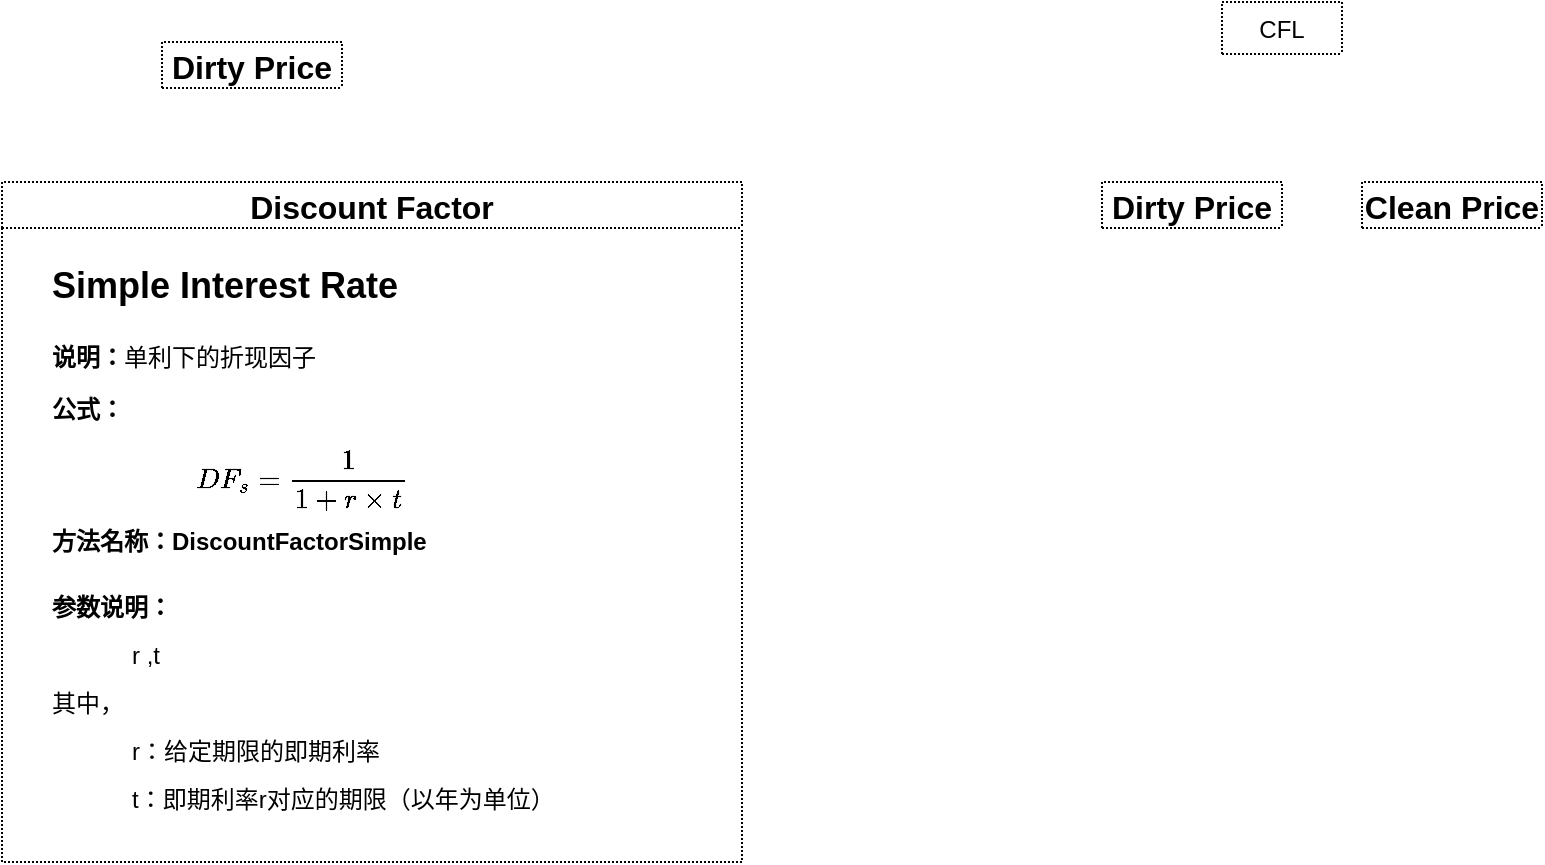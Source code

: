 <mxfile version="13.9.1" type="github">
  <diagram id="C5RBs43oDa-KdzZeNtuy" name="Page-1">
    <mxGraphModel dx="723" dy="375" grid="1" gridSize="10" guides="1" tooltips="1" connect="1" arrows="1" fold="1" page="1" pageScale="1" pageWidth="827" pageHeight="1169" math="1" shadow="0">
      <root>
        <mxCell id="WIyWlLk6GJQsqaUBKTNV-0" />
        <mxCell id="WIyWlLk6GJQsqaUBKTNV-1" parent="WIyWlLk6GJQsqaUBKTNV-0" />
        <mxCell id="0xuEhFezEmj5StmWAARz-81" value="Dirty Price" style="swimlane;dashed=1;dashPattern=1 1;strokeColor=#000000;fontSize=16;" vertex="1" collapsed="1" parent="WIyWlLk6GJQsqaUBKTNV-1">
          <mxGeometry x="110" y="40" width="90" height="23" as="geometry">
            <mxRectangle x="110" y="40" width="370" height="380" as="alternateBounds" />
          </mxGeometry>
        </mxCell>
        <mxCell id="SIirOtEVYk1fui6E42ct-0" value="&lt;h1&gt;&lt;font style=&quot;font-size: 18px&quot;&gt;Dirty Price&lt;/font&gt;&lt;/h1&gt;&lt;p&gt;&lt;b&gt;说明：&lt;/b&gt;计算给定债券的当前价格（全价）&lt;/p&gt;&lt;p&gt;&lt;b&gt;公式：&lt;/b&gt;&lt;span style=&quot;text-align: center&quot;&gt;$$ DirtyPrice = \sum_{i=1}^n CF_i \times DF_i $$&lt;/span&gt;&lt;/p&gt;&lt;p style=&quot;line-height: 9.6px&quot;&gt;&lt;b&gt;方法名称：PriceDirty&lt;/b&gt;&lt;br&gt;&lt;br&gt;&lt;/p&gt;&lt;p style=&quot;line-height: 12px&quot;&gt;&lt;b&gt;参数说明：&lt;/b&gt;&lt;/p&gt;&lt;blockquote style=&quot;margin: 0px 0px 0px 40px ; border: none ; padding: 0px&quot;&gt;&lt;p style=&quot;line-height: 12px&quot;&gt;CFL[ dt ,amount ,df ]&lt;/p&gt;&lt;/blockquote&gt;&lt;p style=&quot;line-height: 12px&quot;&gt;其中，&lt;/p&gt;&lt;blockquote style=&quot;margin: 0px 0px 0px 40px ; border: none ; padding: 0px&quot;&gt;&lt;p style=&quot;line-height: 12px&quot;&gt;dt：现金流发生日期&lt;/p&gt;&lt;p style=&quot;line-height: 12px&quot;&gt;amount：在时间dt处产生的现金流金额&lt;/p&gt;&lt;/blockquote&gt;&lt;blockquote style=&quot;margin: 0px 0px 0px 40px ; border: none ; padding: 0px&quot;&gt;&lt;p style=&quot;line-height: 12px&quot;&gt;df：时间dt处对应的折现因子&lt;/p&gt;&lt;/blockquote&gt;&lt;span style=&quot;box-sizing: border-box ; font-size: 13px ; background-color: rgb(255 , 255 , 255) ; font-family: &amp;#34;courier new&amp;#34; , &amp;#34;courier&amp;#34; , monospace&quot;&gt;&lt;br&gt;&lt;/span&gt;" style="text;html=1;strokeColor=none;fillColor=none;spacing=5;spacingTop=-20;whiteSpace=wrap;overflow=hidden;rounded=0;" parent="0xuEhFezEmj5StmWAARz-81" vertex="1">
          <mxGeometry x="20" y="30" width="330" height="340" as="geometry" />
        </mxCell>
        <mxCell id="0xuEhFezEmj5StmWAARz-60" value="CFL" style="swimlane;fontStyle=0;childLayout=stackLayout;horizontal=1;startSize=26;fillColor=none;horizontalStack=0;resizeParent=1;resizeParentMax=0;resizeLast=0;collapsible=1;marginBottom=0;dashed=1;dashPattern=1 1;strokeColor=#000000;" vertex="1" collapsed="1" parent="WIyWlLk6GJQsqaUBKTNV-1">
          <mxGeometry x="640" y="20" width="60" height="26" as="geometry">
            <mxRectangle x="60" y="100" width="130" height="130" as="alternateBounds" />
          </mxGeometry>
        </mxCell>
        <mxCell id="0xuEhFezEmj5StmWAARz-61" value="dt date" style="text;strokeColor=none;fillColor=none;align=left;verticalAlign=top;spacingLeft=4;spacingRight=4;overflow=hidden;rotatable=0;points=[[0,0.5],[1,0.5]];portConstraint=eastwest;" vertex="1" parent="0xuEhFezEmj5StmWAARz-60">
          <mxGeometry y="26" width="60" height="26" as="geometry" />
        </mxCell>
        <mxCell id="0xuEhFezEmj5StmWAARz-66" value="t number" style="text;strokeColor=none;fillColor=none;align=left;verticalAlign=top;spacingLeft=4;spacingRight=4;overflow=hidden;rotatable=0;points=[[0,0.5],[1,0.5]];portConstraint=eastwest;" vertex="1" parent="0xuEhFezEmj5StmWAARz-60">
          <mxGeometry y="52" width="60" height="26" as="geometry" />
        </mxCell>
        <mxCell id="0xuEhFezEmj5StmWAARz-62" value="amount number" style="text;strokeColor=none;fillColor=none;align=left;verticalAlign=top;spacingLeft=4;spacingRight=4;overflow=hidden;rotatable=0;points=[[0,0.5],[1,0.5]];portConstraint=eastwest;" vertex="1" parent="0xuEhFezEmj5StmWAARz-60">
          <mxGeometry y="78" width="60" height="26" as="geometry" />
        </mxCell>
        <mxCell id="0xuEhFezEmj5StmWAARz-63" value="df number" style="text;strokeColor=none;fillColor=none;align=left;verticalAlign=top;spacingLeft=4;spacingRight=4;overflow=hidden;rotatable=0;points=[[0,0.5],[1,0.5]];portConstraint=eastwest;" vertex="1" parent="0xuEhFezEmj5StmWAARz-60">
          <mxGeometry y="104" width="60" height="26" as="geometry" />
        </mxCell>
        <mxCell id="0xuEhFezEmj5StmWAARz-90" value="Clean Price" style="swimlane;dashed=1;dashPattern=1 1;strokeColor=#000000;fontSize=16;" vertex="1" collapsed="1" parent="WIyWlLk6GJQsqaUBKTNV-1">
          <mxGeometry x="710" y="110" width="90" height="23" as="geometry">
            <mxRectangle x="710" y="110" width="370" height="340" as="alternateBounds" />
          </mxGeometry>
        </mxCell>
        <mxCell id="0xuEhFezEmj5StmWAARz-91" value="&lt;h1&gt;&lt;font style=&quot;font-size: 18px&quot;&gt;Clean Price&lt;/font&gt;&lt;/h1&gt;&lt;p&gt;&lt;b&gt;说明：&lt;/b&gt;计算给定债券的当前价格（净价）&lt;/p&gt;&lt;p&gt;&lt;b&gt;公式：&lt;/b&gt;&lt;span style=&quot;text-align: center&quot;&gt;$$ CleanPrice = DirtyPrice-AccruedInterest $$&lt;/span&gt;&lt;/p&gt;&lt;p style=&quot;line-height: 9.6px&quot;&gt;&lt;b&gt;方法名称：PriceClean&lt;/b&gt;&lt;br&gt;&lt;br&gt;&lt;/p&gt;&lt;p style=&quot;line-height: 12px&quot;&gt;&lt;b&gt;参数说明：&lt;/b&gt;&lt;/p&gt;&lt;blockquote style=&quot;margin: 0px 0px 0px 40px ; border: none ; padding: 0px&quot;&gt;&lt;p style=&quot;line-height: 12px&quot;&gt;DirthPrice, AccruedInterest&lt;/p&gt;&lt;/blockquote&gt;&lt;p style=&quot;line-height: 12px&quot;&gt;其中，&lt;/p&gt;&lt;blockquote style=&quot;margin: 0px 0px 0px 40px ; border: none ; padding: 0px&quot;&gt;&lt;p style=&quot;line-height: 12px&quot;&gt;DirthPrice：全价&lt;/p&gt;&lt;p style=&quot;line-height: 12px&quot;&gt;AccuredInterest：应计利息，指已经计入但是还未支付的利息&lt;/p&gt;&lt;/blockquote&gt;&lt;span style=&quot;box-sizing: border-box ; font-size: 13px ; background-color: rgb(255 , 255 , 255) ; font-family: &amp;#34;courier new&amp;#34; , &amp;#34;courier&amp;#34; , monospace&quot;&gt;&lt;br&gt;&lt;/span&gt;" style="text;html=1;strokeColor=none;fillColor=none;spacing=5;spacingTop=-20;whiteSpace=wrap;overflow=hidden;rounded=0;" vertex="1" parent="0xuEhFezEmj5StmWAARz-90">
          <mxGeometry x="20" y="30" width="330" height="300" as="geometry" />
        </mxCell>
        <mxCell id="0xuEhFezEmj5StmWAARz-95" value="Discount Factor" style="swimlane;dashed=1;dashPattern=1 1;strokeColor=#000000;fontSize=16;" vertex="1" parent="WIyWlLk6GJQsqaUBKTNV-1">
          <mxGeometry x="30" y="110" width="370" height="340" as="geometry">
            <mxRectangle x="30" y="110" width="140" height="23" as="alternateBounds" />
          </mxGeometry>
        </mxCell>
        <mxCell id="0xuEhFezEmj5StmWAARz-96" value="&lt;h1&gt;&lt;font style=&quot;font-size: 18px&quot;&gt;Simple Interest Rate&lt;/font&gt;&lt;/h1&gt;&lt;p&gt;&lt;b&gt;说明：&lt;/b&gt;单利下的折现因子&lt;/p&gt;&lt;p&gt;&lt;b&gt;公式：&lt;/b&gt;&lt;span style=&quot;text-align: center&quot;&gt;$$ DF_s = \frac{1}{1+r\times t} $$&lt;/span&gt;&lt;/p&gt;&lt;p style=&quot;line-height: 9.6px&quot;&gt;&lt;b&gt;方法名称：DiscountFactorSimple&lt;/b&gt;&lt;br&gt;&lt;br&gt;&lt;/p&gt;&lt;p style=&quot;line-height: 12px&quot;&gt;&lt;b&gt;参数说明：&lt;/b&gt;&lt;/p&gt;&lt;blockquote style=&quot;margin: 0px 0px 0px 40px ; border: none ; padding: 0px&quot;&gt;&lt;p style=&quot;line-height: 12px&quot;&gt;r ,t&lt;/p&gt;&lt;/blockquote&gt;&lt;p style=&quot;line-height: 12px&quot;&gt;其中，&lt;/p&gt;&lt;blockquote style=&quot;margin: 0px 0px 0px 40px ; border: none ; padding: 0px&quot;&gt;&lt;p style=&quot;line-height: 12px&quot;&gt;r：给定期限的即期利率&lt;/p&gt;&lt;p style=&quot;line-height: 12px&quot;&gt;t：即期利率r对应的期限（以年为单位）&lt;/p&gt;&lt;/blockquote&gt;&lt;span style=&quot;box-sizing: border-box ; font-size: 13px ; background-color: rgb(255 , 255 , 255) ; font-family: &amp;#34;courier new&amp;#34; , &amp;#34;courier&amp;#34; , monospace&quot;&gt;&lt;br&gt;&lt;/span&gt;" style="text;html=1;strokeColor=none;fillColor=none;spacing=5;spacingTop=-20;whiteSpace=wrap;overflow=hidden;rounded=0;" vertex="1" parent="0xuEhFezEmj5StmWAARz-95">
          <mxGeometry x="20" y="30" width="330" height="300" as="geometry" />
        </mxCell>
        <mxCell id="0xuEhFezEmj5StmWAARz-92" value="Dirty Price" style="swimlane;dashed=1;dashPattern=1 1;strokeColor=#000000;fontSize=16;" vertex="1" collapsed="1" parent="WIyWlLk6GJQsqaUBKTNV-1">
          <mxGeometry x="580" y="110" width="90" height="23" as="geometry">
            <mxRectangle x="570" y="133" width="370" height="380" as="alternateBounds" />
          </mxGeometry>
        </mxCell>
        <mxCell id="0xuEhFezEmj5StmWAARz-93" value="&lt;h1&gt;&lt;font style=&quot;font-size: 18px&quot;&gt;Dirty Price&lt;/font&gt;&lt;/h1&gt;&lt;p&gt;&lt;b&gt;说明：&lt;/b&gt;计算给定债券的当前价格（全价）&lt;/p&gt;&lt;p&gt;&lt;b&gt;公式：&lt;/b&gt;&lt;span style=&quot;text-align: center&quot;&gt;$$ DirtyPrice = \sum_{i=1}^n CF_i \times DF_i $$&lt;/span&gt;&lt;/p&gt;&lt;p style=&quot;line-height: 9.6px&quot;&gt;&lt;b&gt;方法名称：PriceDirty&lt;/b&gt;&lt;br&gt;&lt;br&gt;&lt;/p&gt;&lt;p style=&quot;line-height: 12px&quot;&gt;&lt;b&gt;参数说明：&lt;/b&gt;&lt;/p&gt;&lt;blockquote style=&quot;margin: 0px 0px 0px 40px ; border: none ; padding: 0px&quot;&gt;&lt;p style=&quot;line-height: 12px&quot;&gt;CFL[ dt ,amount ,df ]&lt;/p&gt;&lt;/blockquote&gt;&lt;p style=&quot;line-height: 12px&quot;&gt;其中，&lt;/p&gt;&lt;blockquote style=&quot;margin: 0px 0px 0px 40px ; border: none ; padding: 0px&quot;&gt;&lt;p style=&quot;line-height: 12px&quot;&gt;dt：现金流发生日期&lt;/p&gt;&lt;p style=&quot;line-height: 12px&quot;&gt;amount：在时间dt处产生的现金流金额&lt;/p&gt;&lt;/blockquote&gt;&lt;blockquote style=&quot;margin: 0px 0px 0px 40px ; border: none ; padding: 0px&quot;&gt;&lt;p style=&quot;line-height: 12px&quot;&gt;df：时间dt处对应的折现因子&lt;/p&gt;&lt;/blockquote&gt;&lt;span style=&quot;box-sizing: border-box ; font-size: 13px ; background-color: rgb(255 , 255 , 255) ; font-family: &amp;#34;courier new&amp;#34; , &amp;#34;courier&amp;#34; , monospace&quot;&gt;&lt;br&gt;&lt;/span&gt;" style="text;html=1;strokeColor=none;fillColor=none;spacing=5;spacingTop=-20;whiteSpace=wrap;overflow=hidden;rounded=0;" vertex="1" parent="0xuEhFezEmj5StmWAARz-92">
          <mxGeometry x="20" y="30" width="330" height="340" as="geometry" />
        </mxCell>
      </root>
    </mxGraphModel>
  </diagram>
</mxfile>
